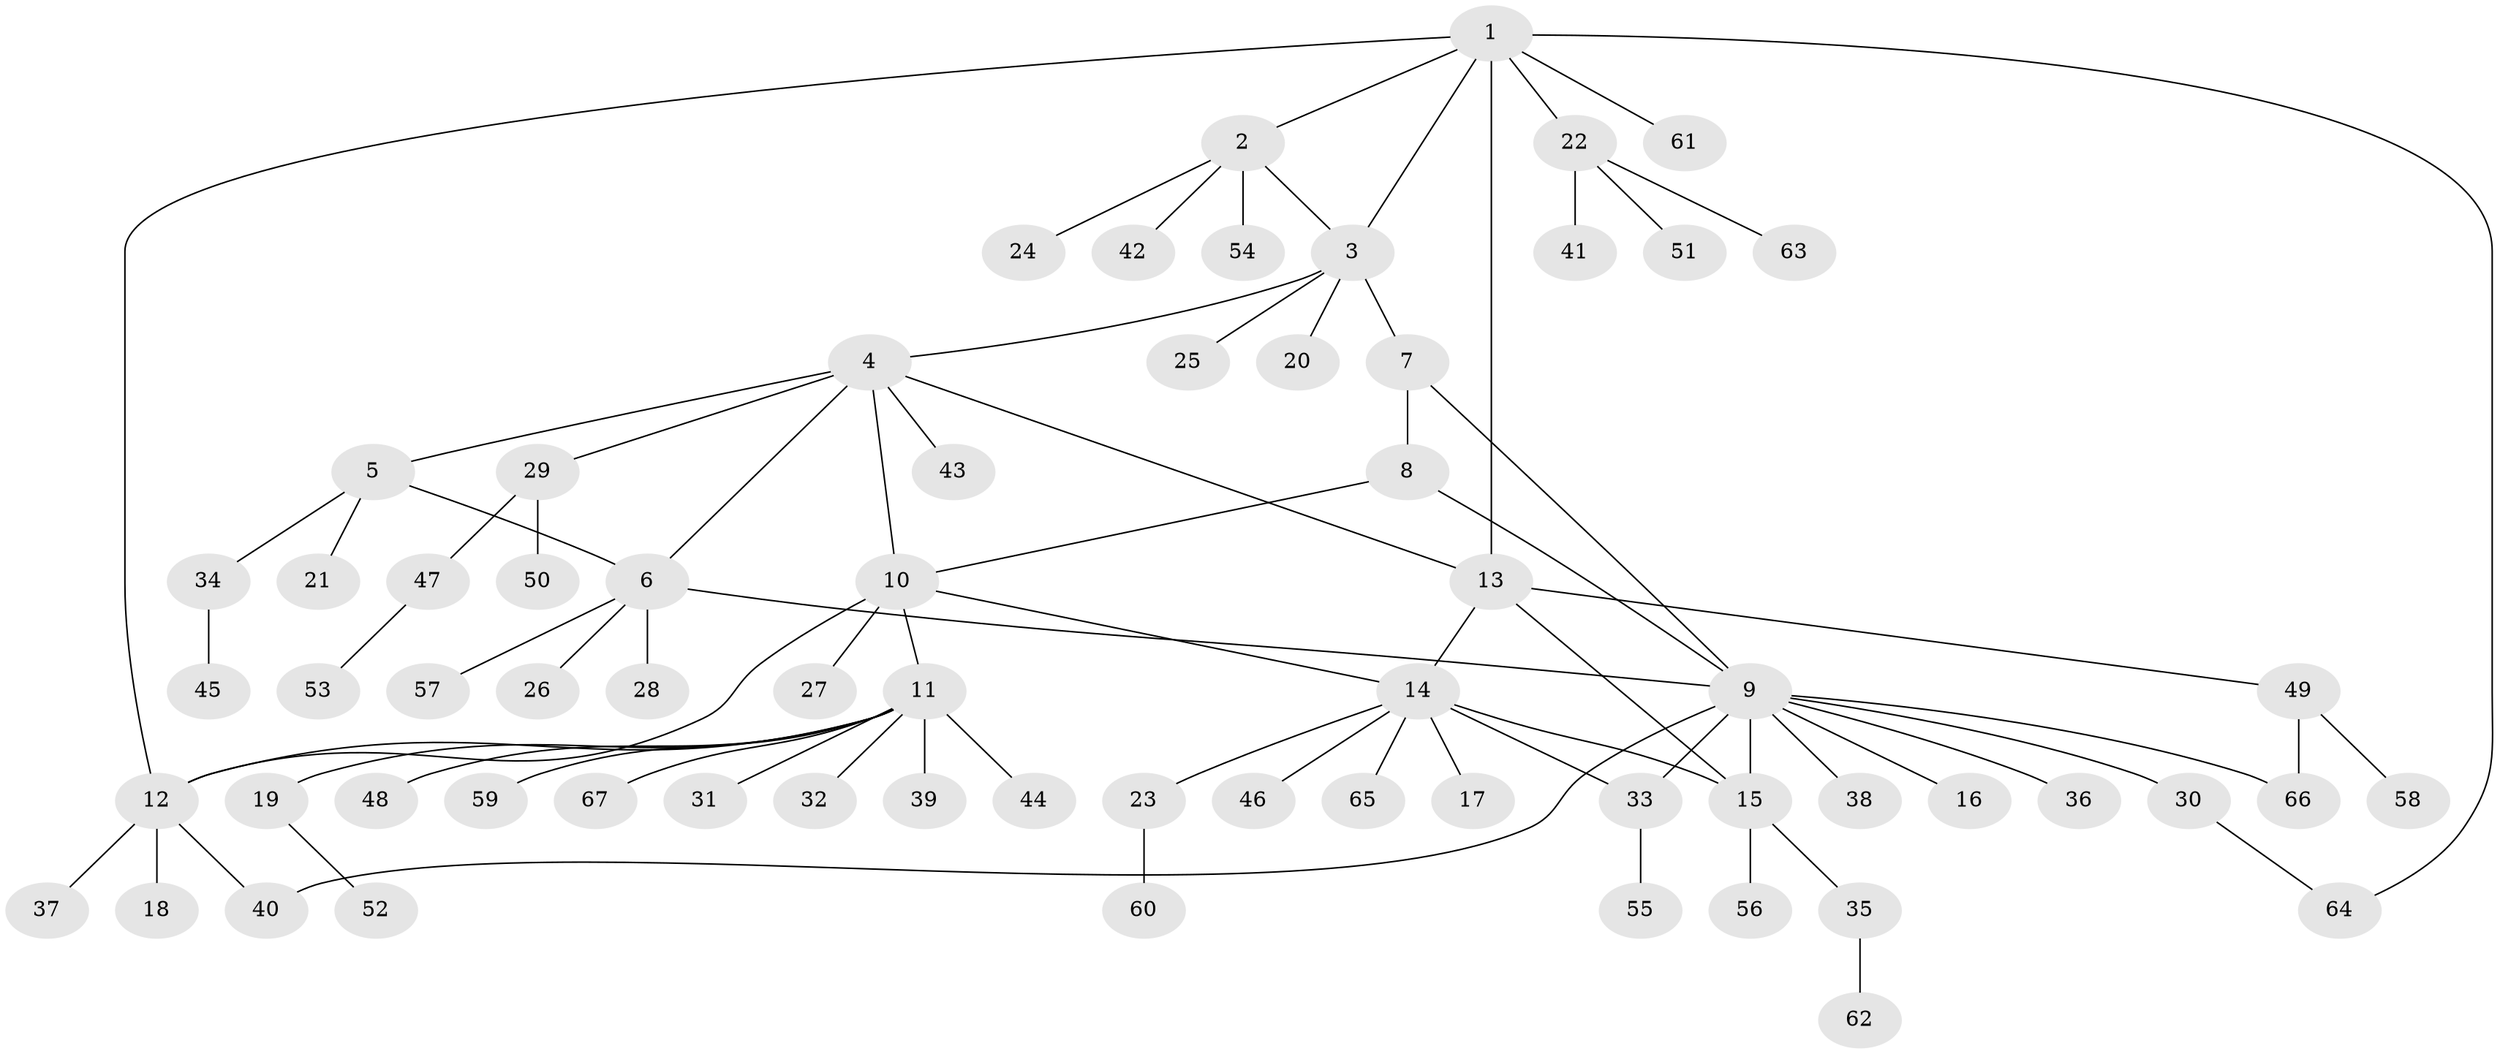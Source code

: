 // coarse degree distribution, {8: 0.06, 4: 0.02, 3: 0.04, 7: 0.04, 10: 0.02, 9: 0.02, 6: 0.04, 1: 0.66, 2: 0.1}
// Generated by graph-tools (version 1.1) at 2025/24/03/03/25 07:24:09]
// undirected, 67 vertices, 81 edges
graph export_dot {
graph [start="1"]
  node [color=gray90,style=filled];
  1;
  2;
  3;
  4;
  5;
  6;
  7;
  8;
  9;
  10;
  11;
  12;
  13;
  14;
  15;
  16;
  17;
  18;
  19;
  20;
  21;
  22;
  23;
  24;
  25;
  26;
  27;
  28;
  29;
  30;
  31;
  32;
  33;
  34;
  35;
  36;
  37;
  38;
  39;
  40;
  41;
  42;
  43;
  44;
  45;
  46;
  47;
  48;
  49;
  50;
  51;
  52;
  53;
  54;
  55;
  56;
  57;
  58;
  59;
  60;
  61;
  62;
  63;
  64;
  65;
  66;
  67;
  1 -- 2;
  1 -- 3;
  1 -- 12;
  1 -- 13;
  1 -- 22;
  1 -- 61;
  1 -- 64;
  2 -- 3;
  2 -- 24;
  2 -- 42;
  2 -- 54;
  3 -- 4;
  3 -- 7;
  3 -- 20;
  3 -- 25;
  4 -- 5;
  4 -- 6;
  4 -- 10;
  4 -- 13;
  4 -- 29;
  4 -- 43;
  5 -- 6;
  5 -- 21;
  5 -- 34;
  6 -- 9;
  6 -- 26;
  6 -- 28;
  6 -- 57;
  7 -- 8;
  7 -- 9;
  8 -- 9;
  8 -- 10;
  9 -- 15;
  9 -- 16;
  9 -- 30;
  9 -- 33;
  9 -- 36;
  9 -- 38;
  9 -- 40;
  9 -- 66;
  10 -- 11;
  10 -- 12;
  10 -- 14;
  10 -- 27;
  11 -- 12;
  11 -- 19;
  11 -- 31;
  11 -- 32;
  11 -- 39;
  11 -- 44;
  11 -- 48;
  11 -- 59;
  11 -- 67;
  12 -- 18;
  12 -- 37;
  12 -- 40;
  13 -- 14;
  13 -- 15;
  13 -- 49;
  14 -- 15;
  14 -- 17;
  14 -- 23;
  14 -- 33;
  14 -- 46;
  14 -- 65;
  15 -- 35;
  15 -- 56;
  19 -- 52;
  22 -- 41;
  22 -- 51;
  22 -- 63;
  23 -- 60;
  29 -- 47;
  29 -- 50;
  30 -- 64;
  33 -- 55;
  34 -- 45;
  35 -- 62;
  47 -- 53;
  49 -- 58;
  49 -- 66;
}

